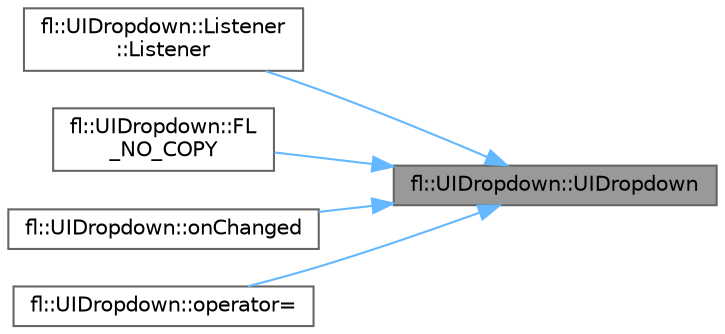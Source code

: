 digraph "fl::UIDropdown::UIDropdown"
{
 // INTERACTIVE_SVG=YES
 // LATEX_PDF_SIZE
  bgcolor="transparent";
  edge [fontname=Helvetica,fontsize=10,labelfontname=Helvetica,labelfontsize=10];
  node [fontname=Helvetica,fontsize=10,shape=box,height=0.2,width=0.4];
  rankdir="RL";
  Node1 [id="Node000001",label="fl::UIDropdown::UIDropdown",height=0.2,width=0.4,color="gray40", fillcolor="grey60", style="filled", fontcolor="black",tooltip=" "];
  Node1 -> Node2 [id="edge1_Node000001_Node000002",dir="back",color="steelblue1",style="solid",tooltip=" "];
  Node2 [id="Node000002",label="fl::UIDropdown::Listener\l::Listener",height=0.2,width=0.4,color="grey40", fillcolor="white", style="filled",URL="$da/da3/structfl_1_1_u_i_dropdown_1_1_listener_aea7502a0f6f72e007548692957b35ef0.html#aea7502a0f6f72e007548692957b35ef0",tooltip=" "];
  Node1 -> Node3 [id="edge2_Node000001_Node000003",dir="back",color="steelblue1",style="solid",tooltip=" "];
  Node3 [id="Node000003",label="fl::UIDropdown::FL\l_NO_COPY",height=0.2,width=0.4,color="grey40", fillcolor="white", style="filled",URL="$d1/dc6/classfl_1_1_u_i_dropdown_a33b1ad45c836aff573ce7a7f85aeaf60.html#a33b1ad45c836aff573ce7a7f85aeaf60",tooltip=" "];
  Node1 -> Node4 [id="edge3_Node000001_Node000004",dir="back",color="steelblue1",style="solid",tooltip=" "];
  Node4 [id="Node000004",label="fl::UIDropdown::onChanged",height=0.2,width=0.4,color="grey40", fillcolor="white", style="filled",URL="$d1/dc6/classfl_1_1_u_i_dropdown_a5f913f842d9f88eb472e30435ae0553e.html#a5f913f842d9f88eb472e30435ae0553e",tooltip=" "];
  Node1 -> Node5 [id="edge4_Node000001_Node000005",dir="back",color="steelblue1",style="solid",tooltip=" "];
  Node5 [id="Node000005",label="fl::UIDropdown::operator=",height=0.2,width=0.4,color="grey40", fillcolor="white", style="filled",URL="$d1/dc6/classfl_1_1_u_i_dropdown_ad0f64a2417c4c81e0097a386a32d5463.html#ad0f64a2417c4c81e0097a386a32d5463",tooltip=" "];
}
